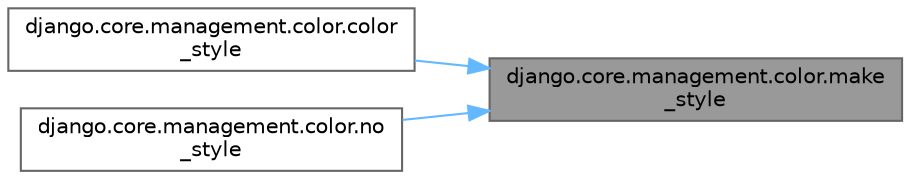 digraph "django.core.management.color.make_style"
{
 // LATEX_PDF_SIZE
  bgcolor="transparent";
  edge [fontname=Helvetica,fontsize=10,labelfontname=Helvetica,labelfontsize=10];
  node [fontname=Helvetica,fontsize=10,shape=box,height=0.2,width=0.4];
  rankdir="RL";
  Node1 [id="Node000001",label="django.core.management.color.make\l_style",height=0.2,width=0.4,color="gray40", fillcolor="grey60", style="filled", fontcolor="black",tooltip=" "];
  Node1 -> Node2 [id="edge1_Node000001_Node000002",dir="back",color="steelblue1",style="solid",tooltip=" "];
  Node2 [id="Node000002",label="django.core.management.color.color\l_style",height=0.2,width=0.4,color="grey40", fillcolor="white", style="filled",URL="$namespacedjango_1_1core_1_1management_1_1color.html#a1cb72175503692b9b77156449593b731",tooltip=" "];
  Node1 -> Node3 [id="edge2_Node000001_Node000003",dir="back",color="steelblue1",style="solid",tooltip=" "];
  Node3 [id="Node000003",label="django.core.management.color.no\l_style",height=0.2,width=0.4,color="grey40", fillcolor="white", style="filled",URL="$namespacedjango_1_1core_1_1management_1_1color.html#ab7d418aca1cebf40276d0df0ebbe2586",tooltip=" "];
}

